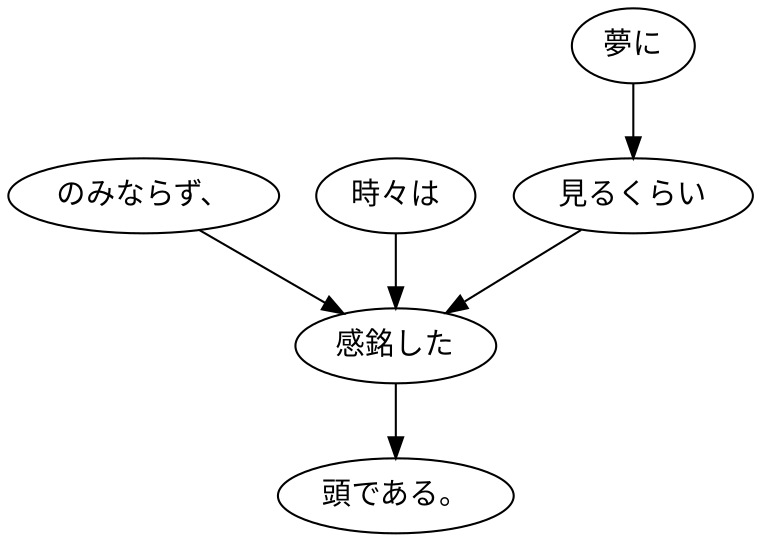 digraph graph7227 {
	node0 [label="のみならず、"];
	node1 [label="時々は"];
	node2 [label="夢に"];
	node3 [label="見るくらい"];
	node4 [label="感銘した"];
	node5 [label="頭である。"];
	node0 -> node4;
	node1 -> node4;
	node2 -> node3;
	node3 -> node4;
	node4 -> node5;
}
